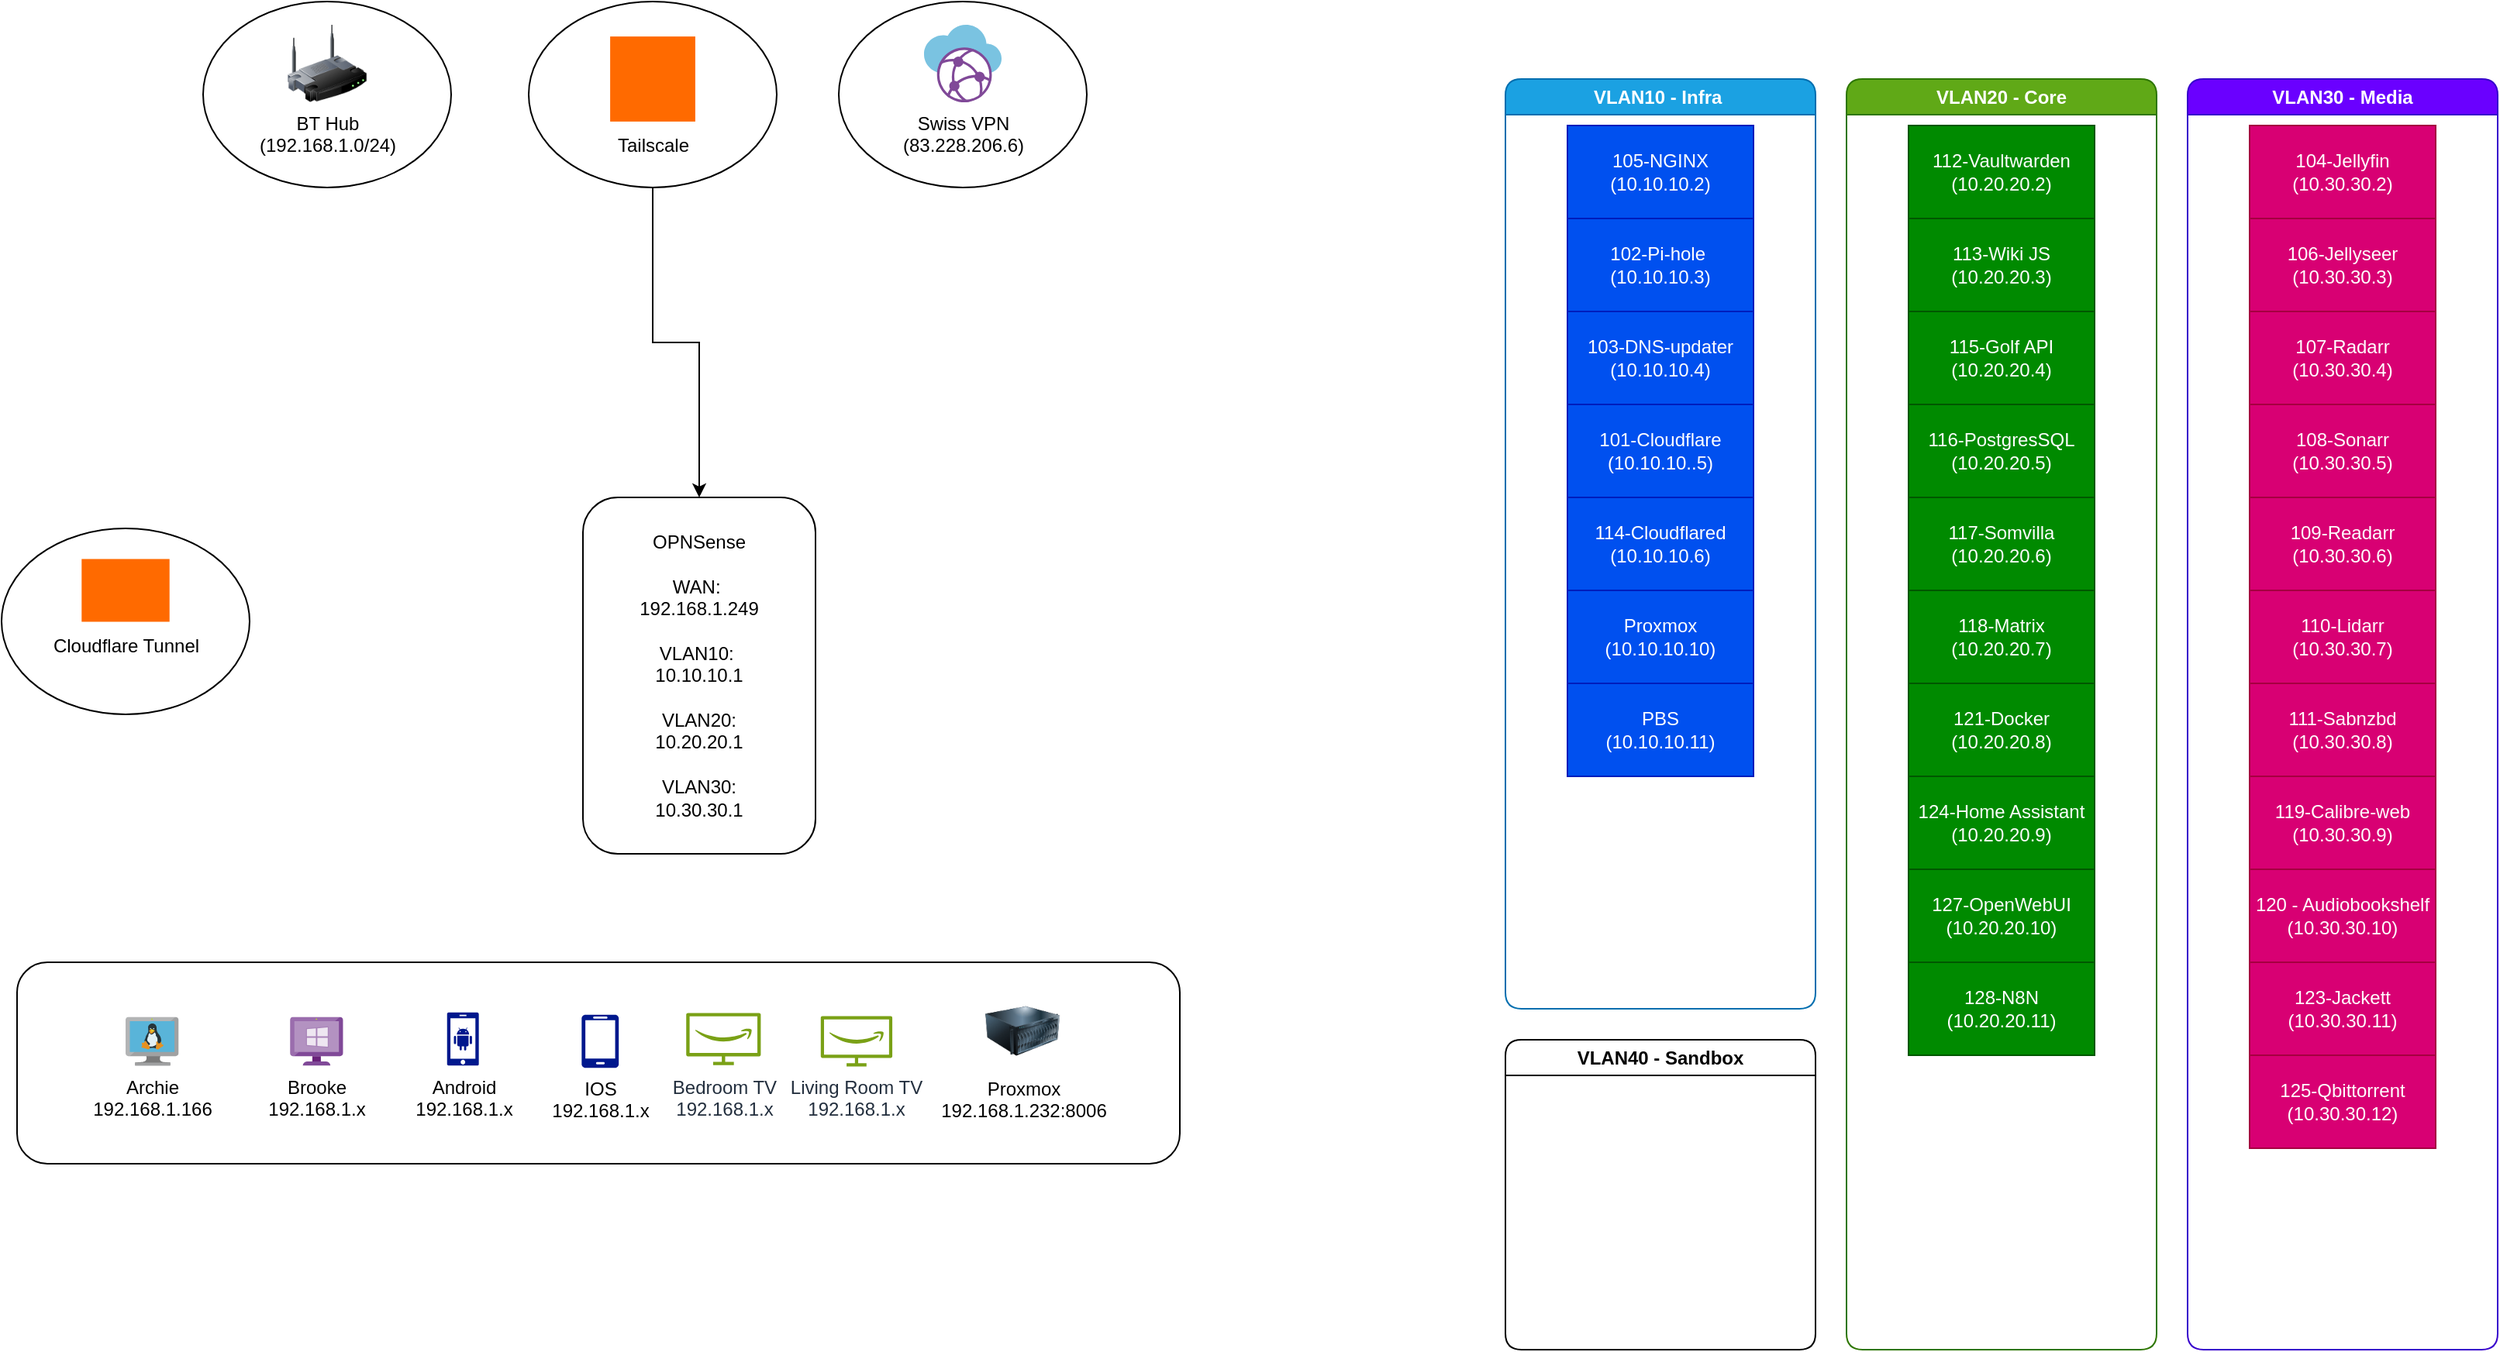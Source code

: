 <mxfile version="28.1.2">
  <diagram name="Page-1" id="2l_jHQsMw_nlB7P-kN3d">
    <mxGraphModel dx="2054" dy="1128" grid="1" gridSize="10" guides="1" tooltips="1" connect="1" arrows="1" fold="1" page="1" pageScale="1" pageWidth="1700" pageHeight="1100" math="0" shadow="0">
      <root>
        <mxCell id="0" />
        <mxCell id="1" parent="0" />
        <object label="" subnet="192.168.1" id="qBCkmrOF__fB7yVJp3Rr-79">
          <mxCell style="rounded=1;whiteSpace=wrap;html=1;container=1;collapsible=0;" vertex="1" parent="1">
            <mxGeometry x="70" y="750" width="750" height="130" as="geometry" />
          </mxCell>
        </object>
        <object label="Archie&lt;br&gt;%subnet%.166" placeholders="1" id="qBCkmrOF__fB7yVJp3Rr-80">
          <mxCell style="image;sketch=0;aspect=fixed;html=1;points=[];align=center;fontSize=12;image=img/lib/mscae/VM_Linux.svg;" vertex="1" parent="qBCkmrOF__fB7yVJp3Rr-79">
            <mxGeometry x="70.001" y="35.261" width="34.267" height="31.525" as="geometry" />
          </mxCell>
        </object>
        <object label="Brooke&lt;br&gt;%subnet%.x" placeholders="1" id="qBCkmrOF__fB7yVJp3Rr-81">
          <mxCell style="image;sketch=0;aspect=fixed;html=1;points=[];align=center;fontSize=12;image=img/lib/mscae/VM_Windows_Non_Azure.svg;" vertex="1" parent="qBCkmrOF__fB7yVJp3Rr-79">
            <mxGeometry x="176.073" y="35.261" width="34.267" height="31.525" as="geometry" />
          </mxCell>
        </object>
        <object label="&lt;div&gt;Android&lt;/div&gt;&lt;div&gt;%subnet%.x&lt;/div&gt;" placeholders="1" id="qBCkmrOF__fB7yVJp3Rr-54">
          <mxCell style="sketch=0;aspect=fixed;pointerEvents=1;shadow=0;dashed=0;html=1;strokeColor=none;labelPosition=center;verticalLabelPosition=bottom;verticalAlign=top;align=center;fillColor=#00188D;shape=mxgraph.mscae.enterprise.android_phone" vertex="1" parent="qBCkmrOF__fB7yVJp3Rr-79">
            <mxGeometry x="277.323" y="32.422" width="20.56" height="34.267" as="geometry" />
          </mxCell>
        </object>
        <object label="&lt;div&gt;IOS&lt;/div&gt;&lt;div&gt;%subnet%.x&lt;/div&gt;" placeholders="1" id="qBCkmrOF__fB7yVJp3Rr-55">
          <mxCell style="sketch=0;aspect=fixed;pointerEvents=1;shadow=0;dashed=0;html=1;strokeColor=none;labelPosition=center;verticalLabelPosition=bottom;verticalAlign=top;align=center;fillColor=#00188D;shape=mxgraph.azure.mobile" vertex="1" parent="qBCkmrOF__fB7yVJp3Rr-79">
            <mxGeometry x="364.109" y="33.841" width="23.987" height="34.267" as="geometry" />
          </mxCell>
        </object>
        <object label="&lt;div&gt;Bedroom TV&lt;/div&gt;&lt;div&gt;%subnet%.x&lt;/div&gt;" placeholders="1" id="qBCkmrOF__fB7yVJp3Rr-71">
          <mxCell style="sketch=0;outlineConnect=0;fontColor=#232F3E;gradientColor=none;fillColor=#7AA116;strokeColor=none;dashed=0;verticalLabelPosition=bottom;verticalAlign=top;align=center;html=1;fontSize=12;fontStyle=0;aspect=fixed;pointerEvents=1;shape=mxgraph.aws4.firetv;" vertex="1" parent="qBCkmrOF__fB7yVJp3Rr-79">
            <mxGeometry x="431.609" y="32.61" width="48.089" height="33.904" as="geometry" />
          </mxCell>
        </object>
        <object label="&lt;div&gt;Living Room TV&lt;/div&gt;&lt;div&gt;%subnet%.x&lt;/div&gt;" placeholders="1" id="qBCkmrOF__fB7yVJp3Rr-73">
          <mxCell style="sketch=0;outlineConnect=0;fontColor=#232F3E;gradientColor=none;fillColor=#7AA116;strokeColor=none;dashed=0;verticalLabelPosition=bottom;verticalAlign=top;align=center;html=1;fontSize=12;fontStyle=0;aspect=fixed;pointerEvents=1;shape=mxgraph.aws4.firetv;" vertex="1" parent="qBCkmrOF__fB7yVJp3Rr-79">
            <mxGeometry x="518.394" y="34.73" width="46.151" height="32.545" as="geometry" />
          </mxCell>
        </object>
        <mxCell id="qBCkmrOF__fB7yVJp3Rr-68" value="&lt;div&gt;Proxmox&lt;/div&gt;&lt;div&gt;192.168.1.232:8006&lt;/div&gt;" style="image;html=1;image=img/lib/clip_art/computers/Server_128x128.png" vertex="1" parent="qBCkmrOF__fB7yVJp3Rr-79">
          <mxGeometry x="624.466" y="20" width="48.214" height="48.48" as="geometry" />
        </mxCell>
        <mxCell id="qBCkmrOF__fB7yVJp3Rr-59" value="" style="ellipse;whiteSpace=wrap;html=1;container=1;collapsible=0;" vertex="1" parent="1">
          <mxGeometry x="600" y="130" width="160" height="120" as="geometry" />
        </mxCell>
        <mxCell id="qBCkmrOF__fB7yVJp3Rr-56" value="&lt;div&gt;Swiss VPN&lt;/div&gt;&lt;div&gt;(83.228.206.6)&lt;/div&gt;" style="image;sketch=0;aspect=fixed;html=1;points=[];align=center;fontSize=12;image=img/lib/mscae/Virtual_WANs.svg;" vertex="1" parent="qBCkmrOF__fB7yVJp3Rr-59">
          <mxGeometry x="55" y="15" width="50" height="50" as="geometry" />
        </mxCell>
        <object label="VLAN30 - Media" placeholders="1" subnet="10.30.30." id="qBCkmrOF__fB7yVJp3Rr-13">
          <mxCell style="swimlane;whiteSpace=wrap;html=1;fillColor=#6a00ff;fontColor=#ffffff;strokeColor=#3700CC;rounded=1;collapsible=0;" vertex="1" parent="1">
            <mxGeometry x="1470" y="180" width="200" height="820" as="geometry" />
          </mxCell>
        </object>
        <object label="&lt;div&gt;104-Jellyfin&lt;/div&gt;&lt;div&gt;(%subnet%2)&lt;/div&gt;" placeholders="1" id="qBCkmrOF__fB7yVJp3Rr-24">
          <mxCell style="rounded=0;whiteSpace=wrap;html=1;fillColor=#d80073;fontColor=#ffffff;strokeColor=#A50040;" vertex="1" parent="qBCkmrOF__fB7yVJp3Rr-13">
            <mxGeometry x="40" y="30" width="120" height="60" as="geometry" />
          </mxCell>
        </object>
        <object label="&lt;div&gt;106-Jellyseer&lt;/div&gt;&lt;div&gt;(%subnet%3)&lt;/div&gt;" placeholders="1" id="qBCkmrOF__fB7yVJp3Rr-25">
          <mxCell style="rounded=0;whiteSpace=wrap;html=1;fillColor=#d80073;fontColor=#ffffff;strokeColor=#A50040;" vertex="1" parent="qBCkmrOF__fB7yVJp3Rr-13">
            <mxGeometry x="40" y="90" width="120" height="60" as="geometry" />
          </mxCell>
        </object>
        <object label="&lt;div&gt;107-Radarr&lt;/div&gt;&lt;div&gt;(%subnet%4)&lt;/div&gt;" placeholders="1" id="qBCkmrOF__fB7yVJp3Rr-26">
          <mxCell style="rounded=0;whiteSpace=wrap;html=1;fillColor=#d80073;fontColor=#ffffff;strokeColor=#A50040;" vertex="1" parent="qBCkmrOF__fB7yVJp3Rr-13">
            <mxGeometry x="40" y="150" width="120" height="60" as="geometry" />
          </mxCell>
        </object>
        <object label="&lt;div&gt;108-Sonarr&lt;/div&gt;&lt;div&gt;(%subnet%5)&lt;/div&gt;" placeholders="1" id="qBCkmrOF__fB7yVJp3Rr-27">
          <mxCell style="rounded=0;whiteSpace=wrap;html=1;fillColor=#d80073;fontColor=#ffffff;strokeColor=#A50040;" vertex="1" parent="qBCkmrOF__fB7yVJp3Rr-13">
            <mxGeometry x="40" y="210" width="120" height="60" as="geometry" />
          </mxCell>
        </object>
        <object label="&lt;div&gt;109-Readarr&lt;/div&gt;&lt;div&gt;(%subnet%6)&lt;/div&gt;" placeholders="1" id="qBCkmrOF__fB7yVJp3Rr-28">
          <mxCell style="rounded=0;whiteSpace=wrap;html=1;fillColor=#d80073;fontColor=#ffffff;strokeColor=#A50040;" vertex="1" parent="qBCkmrOF__fB7yVJp3Rr-13">
            <mxGeometry x="40" y="270" width="120" height="60" as="geometry" />
          </mxCell>
        </object>
        <object label="&lt;div&gt;110-Lidarr&lt;/div&gt;&lt;div&gt;(%subnet%7)&lt;/div&gt;" placeholders="1" id="qBCkmrOF__fB7yVJp3Rr-29">
          <mxCell style="rounded=0;whiteSpace=wrap;html=1;fillColor=#d80073;fontColor=#ffffff;strokeColor=#A50040;" vertex="1" parent="qBCkmrOF__fB7yVJp3Rr-13">
            <mxGeometry x="40" y="330" width="120" height="60" as="geometry" />
          </mxCell>
        </object>
        <object label="&lt;div&gt;111-Sabnzbd&lt;/div&gt;&lt;div&gt;(%subnet%8)&lt;/div&gt;" placeholders="1" id="qBCkmrOF__fB7yVJp3Rr-30">
          <mxCell style="rounded=0;whiteSpace=wrap;html=1;fillColor=#d80073;fontColor=#ffffff;strokeColor=#A50040;" vertex="1" parent="qBCkmrOF__fB7yVJp3Rr-13">
            <mxGeometry x="40" y="390" width="120" height="60" as="geometry" />
          </mxCell>
        </object>
        <object label="&lt;div&gt;119-Calibre-web&lt;/div&gt;&lt;div&gt;(%subnet%9)&lt;/div&gt;" placeholders="1" id="qBCkmrOF__fB7yVJp3Rr-35">
          <mxCell style="rounded=0;whiteSpace=wrap;html=1;fillColor=#d80073;fontColor=#ffffff;strokeColor=#A50040;" vertex="1" parent="qBCkmrOF__fB7yVJp3Rr-13">
            <mxGeometry x="40" y="450" width="120" height="60" as="geometry" />
          </mxCell>
        </object>
        <object label="&lt;div&gt;120 - Audiobookshelf&lt;/div&gt;&lt;div&gt;(%subnet%10)&lt;/div&gt;" placeholders="1" id="qBCkmrOF__fB7yVJp3Rr-36">
          <mxCell style="rounded=0;whiteSpace=wrap;html=1;fillColor=#d80073;fontColor=#ffffff;strokeColor=#A50040;" vertex="1" parent="qBCkmrOF__fB7yVJp3Rr-13">
            <mxGeometry x="40" y="510" width="120" height="60" as="geometry" />
          </mxCell>
        </object>
        <object label="&lt;div&gt;123-Jackett&lt;/div&gt;&lt;div&gt;(%subnet%11)&lt;/div&gt;" placeholders="1" id="qBCkmrOF__fB7yVJp3Rr-37">
          <mxCell style="rounded=0;whiteSpace=wrap;html=1;fillColor=#d80073;fontColor=#ffffff;strokeColor=#A50040;" vertex="1" parent="qBCkmrOF__fB7yVJp3Rr-13">
            <mxGeometry x="40" y="570" width="120" height="60" as="geometry" />
          </mxCell>
        </object>
        <object label="&lt;div&gt;125-Qbittorrent&lt;/div&gt;&lt;div&gt;(%subnet%12)&lt;/div&gt;" placeholders="1" id="qBCkmrOF__fB7yVJp3Rr-38">
          <mxCell style="rounded=0;whiteSpace=wrap;html=1;fillColor=#d80073;fontColor=#ffffff;strokeColor=#A50040;" vertex="1" parent="qBCkmrOF__fB7yVJp3Rr-13">
            <mxGeometry x="40" y="630" width="120" height="60" as="geometry" />
          </mxCell>
        </object>
        <mxCell id="qBCkmrOF__fB7yVJp3Rr-2" value="OPNSense&lt;br&gt;&lt;br&gt;&lt;div&gt;WAN:&amp;nbsp;&lt;/div&gt;&lt;div&gt;192.168.1.249&lt;/div&gt;&lt;div&gt;&lt;br&gt;&lt;/div&gt;&lt;div&gt;VLAN10:&amp;nbsp;&lt;/div&gt;&lt;div&gt;10.10.10.1&lt;/div&gt;&lt;div&gt;&lt;br&gt;&lt;/div&gt;&lt;div&gt;VLAN20:&lt;/div&gt;&lt;div&gt;10.20.20.1&lt;/div&gt;&lt;div&gt;&lt;br&gt;&lt;/div&gt;&lt;div&gt;VLAN30:&lt;/div&gt;&lt;div&gt;10.30.30.1&lt;/div&gt;" style="rounded=1;whiteSpace=wrap;html=1;" vertex="1" parent="1">
          <mxGeometry x="435" y="450" width="150" height="230" as="geometry" />
        </mxCell>
        <object label="VLAN10 - Infra&amp;nbsp;" placeholders="1" subnet="10.10.10." id="qBCkmrOF__fB7yVJp3Rr-3">
          <mxCell style="swimlane;whiteSpace=wrap;html=1;fillColor=#1ba1e2;fontColor=#ffffff;strokeColor=#006EAF;rounded=1;collapsible=0;" vertex="1" parent="1">
            <mxGeometry x="1030" y="180" width="200" height="600" as="geometry">
              <mxRectangle x="60" y="360" width="130" height="30" as="alternateBounds" />
            </mxGeometry>
          </mxCell>
        </object>
        <object label="&lt;div&gt;102-Pi-hole&amp;nbsp;&lt;/div&gt;&lt;div&gt;(%subnet%3)&lt;/div&gt;" placeholders="1" id="qBCkmrOF__fB7yVJp3Rr-5">
          <mxCell style="rounded=0;whiteSpace=wrap;html=1;fillColor=#0050ef;fontColor=#ffffff;strokeColor=#001DBC;" vertex="1" parent="qBCkmrOF__fB7yVJp3Rr-3">
            <mxGeometry x="40" y="90" width="120" height="60" as="geometry" />
          </mxCell>
        </object>
        <object label="&lt;div&gt;103-DNS-updater&lt;/div&gt;&lt;div&gt;(%subnet%4)&lt;/div&gt;" placeholders="1" id="qBCkmrOF__fB7yVJp3Rr-6">
          <mxCell style="rounded=0;whiteSpace=wrap;html=1;fillColor=#0050ef;fontColor=#ffffff;strokeColor=#001DBC;gradientColor=none;" vertex="1" parent="qBCkmrOF__fB7yVJp3Rr-3">
            <mxGeometry x="40" y="150" width="120" height="60" as="geometry" />
          </mxCell>
        </object>
        <object label="&lt;div&gt;101-Cloudflare&lt;/div&gt;&lt;div&gt;(%subnet%.5)&lt;/div&gt;" placeholders="1" id="qBCkmrOF__fB7yVJp3Rr-8">
          <mxCell style="rounded=0;whiteSpace=wrap;html=1;fillColor=#0050ef;fontColor=#ffffff;strokeColor=#001DBC;" vertex="1" parent="qBCkmrOF__fB7yVJp3Rr-3">
            <mxGeometry x="40" y="210" width="120" height="60" as="geometry" />
          </mxCell>
        </object>
        <object label="&lt;div&gt;Proxmox&lt;/div&gt;&lt;div&gt;(%subnet%10)&lt;/div&gt;" placeholders="1" id="qBCkmrOF__fB7yVJp3Rr-9">
          <mxCell style="rounded=0;whiteSpace=wrap;html=1;fillColor=#0050ef;fontColor=#ffffff;strokeColor=#001DBC;" vertex="1" parent="qBCkmrOF__fB7yVJp3Rr-3">
            <mxGeometry x="40" y="330" width="120" height="60" as="geometry" />
          </mxCell>
        </object>
        <object label="&lt;div&gt;114-Cloudflared&lt;/div&gt;&lt;div&gt;(%subnet%6)&lt;/div&gt;" placeholders="1" id="qBCkmrOF__fB7yVJp3Rr-10">
          <mxCell style="rounded=0;whiteSpace=wrap;html=1;fillColor=#0050ef;fontColor=#ffffff;strokeColor=#001DBC;" vertex="1" parent="qBCkmrOF__fB7yVJp3Rr-3">
            <mxGeometry x="40" y="270" width="120" height="60" as="geometry" />
          </mxCell>
        </object>
        <object label="&lt;div&gt;PBS&lt;/div&gt;&lt;div&gt;(%subnet%11)&lt;/div&gt;" placeholders="1" id="qBCkmrOF__fB7yVJp3Rr-11">
          <mxCell style="rounded=0;whiteSpace=wrap;html=1;fillColor=#0050ef;fontColor=#ffffff;strokeColor=#001DBC;" vertex="1" parent="qBCkmrOF__fB7yVJp3Rr-3">
            <mxGeometry x="40" y="390" width="120" height="60" as="geometry" />
          </mxCell>
        </object>
        <object label="&lt;div&gt;105-NGINX&lt;/div&gt;&lt;div&gt;(%subnet%2)&lt;/div&gt;" placeholders="1" id="qBCkmrOF__fB7yVJp3Rr-4">
          <mxCell style="rounded=0;whiteSpace=wrap;html=1;fillColor=#0050ef;fontColor=#ffffff;strokeColor=#001DBC;" vertex="1" parent="qBCkmrOF__fB7yVJp3Rr-3">
            <mxGeometry x="40" y="30" width="120" height="60" as="geometry" />
          </mxCell>
        </object>
        <object label="VLAN20 - Core" placeholders="1" subnet="10.20.20." id="qBCkmrOF__fB7yVJp3Rr-12">
          <mxCell style="swimlane;whiteSpace=wrap;html=1;fillColor=#60a917;fontColor=#ffffff;strokeColor=#2D7600;rounded=1;collapsible=0;" vertex="1" parent="1">
            <mxGeometry x="1250" y="180" width="200" height="820" as="geometry" />
          </mxCell>
        </object>
        <object label="&lt;div&gt;112-Vaultwarden&lt;/div&gt;&lt;div&gt;(%subnet%2)&lt;/div&gt;" placeholders="1" id="qBCkmrOF__fB7yVJp3Rr-17">
          <mxCell style="rounded=0;whiteSpace=wrap;html=1;fillColor=#008a00;fontColor=#ffffff;strokeColor=#005700;" vertex="1" parent="qBCkmrOF__fB7yVJp3Rr-12">
            <mxGeometry x="40" y="30" width="120" height="60" as="geometry" />
          </mxCell>
        </object>
        <object label="&lt;div&gt;113-Wiki JS&lt;/div&gt;&lt;div&gt;(%subnet%3)&lt;/div&gt;" placeholders="1" id="qBCkmrOF__fB7yVJp3Rr-18">
          <mxCell style="rounded=0;whiteSpace=wrap;html=1;fillColor=#008a00;fontColor=#ffffff;strokeColor=#005700;" vertex="1" parent="qBCkmrOF__fB7yVJp3Rr-12">
            <mxGeometry x="40" y="90" width="120" height="60" as="geometry" />
          </mxCell>
        </object>
        <object label="&lt;div&gt;115-Golf API&lt;/div&gt;&lt;div&gt;(%subnet%4)&lt;/div&gt;" placeholders="1" id="qBCkmrOF__fB7yVJp3Rr-19">
          <mxCell style="rounded=0;whiteSpace=wrap;html=1;fillColor=#008a00;fontColor=#ffffff;strokeColor=#005700;" vertex="1" parent="qBCkmrOF__fB7yVJp3Rr-12">
            <mxGeometry x="40" y="150" width="120" height="60" as="geometry" />
          </mxCell>
        </object>
        <object label="&lt;div&gt;116-PostgresSQL&lt;/div&gt;&lt;div&gt;(%subnet%5)&lt;/div&gt;" placeholders="1" id="qBCkmrOF__fB7yVJp3Rr-20">
          <mxCell style="rounded=0;whiteSpace=wrap;html=1;fillColor=#008a00;fontColor=#ffffff;strokeColor=#005700;" vertex="1" parent="qBCkmrOF__fB7yVJp3Rr-12">
            <mxGeometry x="40" y="210" width="120" height="60" as="geometry" />
          </mxCell>
        </object>
        <object label="&lt;div&gt;117-Somvilla&lt;/div&gt;&lt;div&gt;(%subnet%6)&lt;/div&gt;" placeholders="1" id="qBCkmrOF__fB7yVJp3Rr-21">
          <mxCell style="rounded=0;whiteSpace=wrap;html=1;fillColor=#008a00;fontColor=#ffffff;strokeColor=#005700;" vertex="1" parent="qBCkmrOF__fB7yVJp3Rr-12">
            <mxGeometry x="40" y="270" width="120" height="60" as="geometry" />
          </mxCell>
        </object>
        <object label="&lt;div&gt;118-Matrix&lt;/div&gt;&lt;div&gt;(%subnet%7)&lt;/div&gt;" placeholders="1" id="qBCkmrOF__fB7yVJp3Rr-22">
          <mxCell style="rounded=0;whiteSpace=wrap;html=1;fillColor=#008a00;fontColor=#ffffff;strokeColor=#005700;" vertex="1" parent="qBCkmrOF__fB7yVJp3Rr-12">
            <mxGeometry x="40" y="330" width="120" height="60" as="geometry" />
          </mxCell>
        </object>
        <object label="&lt;div&gt;121-Docker&lt;/div&gt;&lt;div&gt;(%subnet%8)&lt;/div&gt;" placeholders="1" id="qBCkmrOF__fB7yVJp3Rr-23">
          <mxCell style="rounded=0;whiteSpace=wrap;html=1;fillColor=#008a00;fontColor=#ffffff;strokeColor=#005700;" vertex="1" parent="qBCkmrOF__fB7yVJp3Rr-12">
            <mxGeometry x="40" y="390" width="120" height="60" as="geometry" />
          </mxCell>
        </object>
        <object label="&lt;div&gt;124-Home Assistant&lt;/div&gt;&lt;div&gt;(%subnet%9)&lt;/div&gt;" placeholders="1" id="qBCkmrOF__fB7yVJp3Rr-32">
          <mxCell style="rounded=0;whiteSpace=wrap;html=1;fillColor=#008a00;fontColor=#ffffff;strokeColor=#005700;" vertex="1" parent="qBCkmrOF__fB7yVJp3Rr-12">
            <mxGeometry x="40" y="450" width="120" height="60" as="geometry" />
          </mxCell>
        </object>
        <object label="&lt;div&gt;127-OpenWebUI&lt;/div&gt;&lt;div&gt;(%subnet%10)&lt;/div&gt;" placeholders="1" id="qBCkmrOF__fB7yVJp3Rr-33">
          <mxCell style="rounded=0;whiteSpace=wrap;html=1;fillColor=#008a00;fontColor=#ffffff;strokeColor=#005700;" vertex="1" parent="qBCkmrOF__fB7yVJp3Rr-12">
            <mxGeometry x="40" y="510" width="120" height="60" as="geometry" />
          </mxCell>
        </object>
        <object label="&lt;div&gt;128-N8N&lt;/div&gt;&lt;div&gt;(%subnet%11)&lt;/div&gt;" placeholders="1" id="qBCkmrOF__fB7yVJp3Rr-34">
          <mxCell style="rounded=0;whiteSpace=wrap;html=1;fillColor=#008a00;fontColor=#ffffff;strokeColor=#005700;" vertex="1" parent="qBCkmrOF__fB7yVJp3Rr-12">
            <mxGeometry x="40" y="570" width="120" height="60" as="geometry" />
          </mxCell>
        </object>
        <object label="VLAN40 - Sandbox" placeholders="1" subnet="10.40.40." id="qBCkmrOF__fB7yVJp3Rr-40">
          <mxCell style="swimlane;whiteSpace=wrap;html=1;rounded=1;collapsible=0;" vertex="1" parent="1">
            <mxGeometry x="1030" y="800" width="200" height="200" as="geometry" />
          </mxCell>
        </object>
        <mxCell id="qBCkmrOF__fB7yVJp3Rr-69" style="edgeStyle=orthogonalEdgeStyle;rounded=0;orthogonalLoop=1;jettySize=auto;html=1;exitX=0.5;exitY=1;exitDx=0;exitDy=0;" edge="1" parent="1" source="qBCkmrOF__fB7yVJp3Rr-61" target="qBCkmrOF__fB7yVJp3Rr-2">
          <mxGeometry relative="1" as="geometry" />
        </mxCell>
        <mxCell id="qBCkmrOF__fB7yVJp3Rr-61" value="" style="ellipse;whiteSpace=wrap;html=1;container=1;collapsible=0;" vertex="1" parent="1">
          <mxGeometry x="400" y="130" width="160" height="120" as="geometry" />
        </mxCell>
        <mxCell id="qBCkmrOF__fB7yVJp3Rr-60" value="&lt;div&gt;&lt;br&gt;&lt;/div&gt;&lt;div&gt;&lt;br&gt;&lt;/div&gt;&lt;div&gt;&lt;br&gt;&lt;/div&gt;&lt;div&gt;&lt;br&gt;&lt;/div&gt;&lt;div&gt;&lt;br&gt;&lt;/div&gt;&lt;div&gt;&lt;br&gt;&lt;/div&gt;&lt;div&gt;Tailscale&lt;/div&gt;" style="points=[];aspect=fixed;html=1;align=center;shadow=0;dashed=0;fillColor=#FF6A00;strokeColor=none;shape=mxgraph.alibaba_cloud.vpn_gateway;" vertex="1" parent="qBCkmrOF__fB7yVJp3Rr-61">
          <mxGeometry x="52.55" y="22.55" width="54.9" height="54.9" as="geometry" />
        </mxCell>
        <mxCell id="qBCkmrOF__fB7yVJp3Rr-65" value="" style="ellipse;whiteSpace=wrap;html=1;container=1;collapsible=0;" vertex="1" parent="1">
          <mxGeometry x="190" y="130" width="160" height="120" as="geometry" />
        </mxCell>
        <mxCell id="qBCkmrOF__fB7yVJp3Rr-67" value="&lt;div&gt;BT Hub&lt;/div&gt;&lt;div&gt;(192.168.1.0/24)&lt;/div&gt;" style="image;html=1;image=img/lib/clip_art/networking/Wireless_Router_128x128.png" vertex="1" parent="qBCkmrOF__fB7yVJp3Rr-65">
          <mxGeometry x="50" y="15" width="60" height="50" as="geometry" />
        </mxCell>
        <mxCell id="qBCkmrOF__fB7yVJp3Rr-76" value="" style="ellipse;whiteSpace=wrap;html=1;container=1;collapsible=0;" vertex="1" parent="1">
          <mxGeometry x="60" y="470" width="160" height="120" as="geometry" />
        </mxCell>
        <mxCell id="qBCkmrOF__fB7yVJp3Rr-75" value="&lt;div&gt;&lt;br&gt;&lt;/div&gt;&lt;div&gt;&lt;br&gt;&lt;/div&gt;&lt;div&gt;&lt;br&gt;&lt;/div&gt;&lt;div&gt;&lt;br&gt;&lt;/div&gt;&lt;div&gt;&lt;br&gt;&lt;/div&gt;&lt;div&gt;Cloudflare Tunnel&lt;/div&gt;" style="points=[];aspect=fixed;html=1;align=center;shadow=0;dashed=0;fillColor=#FF6A00;strokeColor=none;shape=mxgraph.alibaba_cloud.clouddev;" vertex="1" parent="qBCkmrOF__fB7yVJp3Rr-76">
          <mxGeometry x="51.65" y="19.75" width="56.7" height="40.5" as="geometry" />
        </mxCell>
      </root>
    </mxGraphModel>
  </diagram>
</mxfile>
